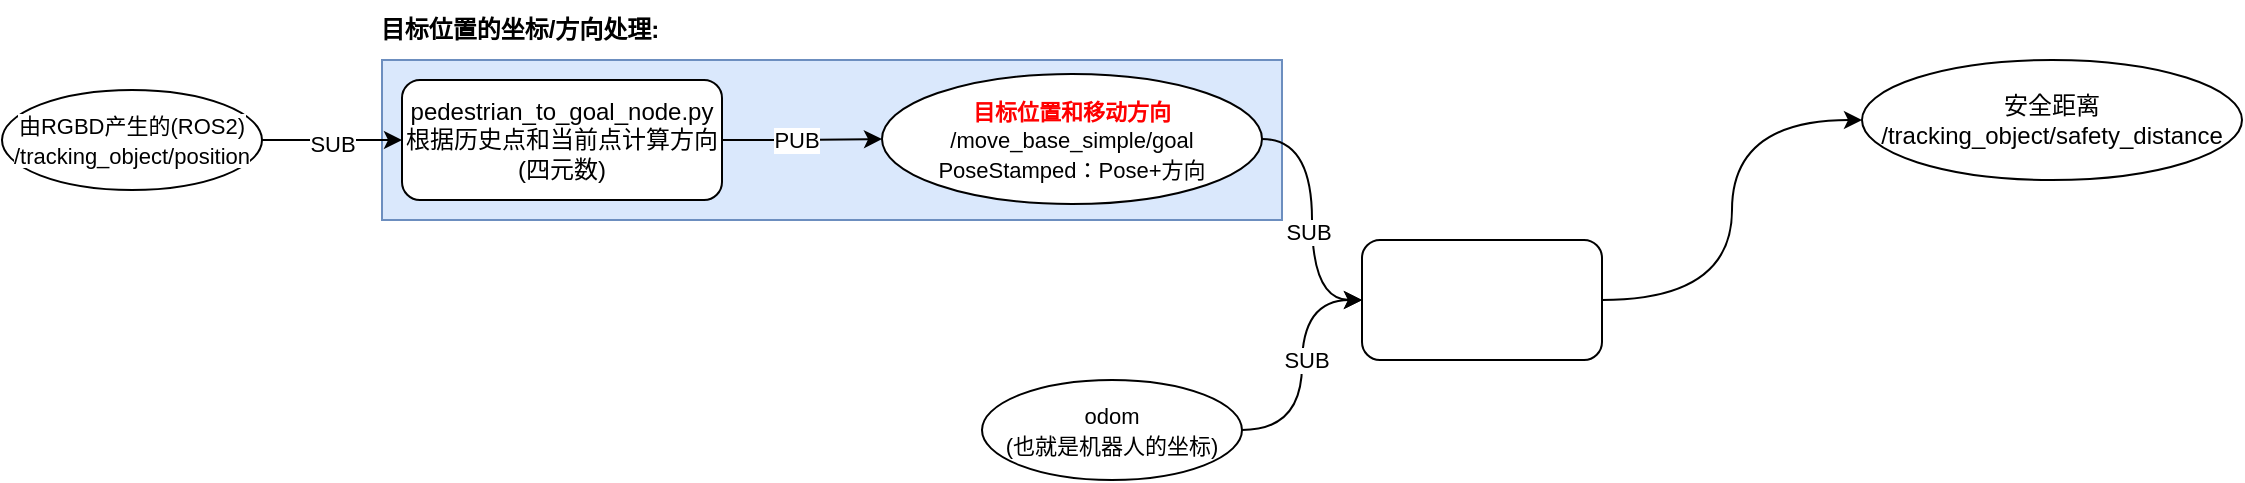 <mxfile version="28.2.3">
  <diagram name="第 1 页" id="JocW46uq9P6UCGH1JRsc">
    <mxGraphModel dx="775" dy="437" grid="1" gridSize="10" guides="1" tooltips="1" connect="1" arrows="1" fold="1" page="1" pageScale="1" pageWidth="2339" pageHeight="3300" math="0" shadow="0">
      <root>
        <mxCell id="0" />
        <mxCell id="1" parent="0" />
        <mxCell id="tgirtB-t3Bg2d2rDa6on-18" value="" style="rounded=0;whiteSpace=wrap;html=1;fillColor=#dae8fc;strokeColor=#6c8ebf;" vertex="1" parent="1">
          <mxGeometry x="380" y="200" width="450" height="80" as="geometry" />
        </mxCell>
        <mxCell id="tgirtB-t3Bg2d2rDa6on-3" style="edgeStyle=orthogonalEdgeStyle;curved=1;rounded=0;orthogonalLoop=1;jettySize=auto;html=1;exitX=0;exitY=0.5;exitDx=0;exitDy=0;startArrow=classic;startFill=1;endArrow=none;endFill=0;entryX=1;entryY=0.5;entryDx=0;entryDy=0;" edge="1" parent="1" source="tgirtB-t3Bg2d2rDa6on-1" target="tgirtB-t3Bg2d2rDa6on-6">
          <mxGeometry relative="1" as="geometry">
            <mxPoint x="170" y="240" as="targetPoint" />
          </mxGeometry>
        </mxCell>
        <mxCell id="tgirtB-t3Bg2d2rDa6on-8" value="SUB" style="edgeLabel;html=1;align=center;verticalAlign=middle;resizable=0;points=[];" vertex="1" connectable="0" parent="tgirtB-t3Bg2d2rDa6on-3">
          <mxGeometry x="0.008" y="2" relative="1" as="geometry">
            <mxPoint as="offset" />
          </mxGeometry>
        </mxCell>
        <mxCell id="tgirtB-t3Bg2d2rDa6on-5" style="edgeStyle=orthogonalEdgeStyle;curved=1;rounded=0;orthogonalLoop=1;jettySize=auto;html=1;exitX=1;exitY=0.5;exitDx=0;exitDy=0;entryX=0;entryY=0.5;entryDx=0;entryDy=0;" edge="1" parent="1" source="tgirtB-t3Bg2d2rDa6on-1" target="tgirtB-t3Bg2d2rDa6on-7">
          <mxGeometry relative="1" as="geometry">
            <mxPoint x="670" y="210" as="targetPoint" />
          </mxGeometry>
        </mxCell>
        <mxCell id="tgirtB-t3Bg2d2rDa6on-9" value="PUB" style="edgeLabel;html=1;align=center;verticalAlign=middle;resizable=0;points=[];" vertex="1" connectable="0" parent="tgirtB-t3Bg2d2rDa6on-5">
          <mxGeometry x="-0.125" y="2" relative="1" as="geometry">
            <mxPoint x="2" y="2" as="offset" />
          </mxGeometry>
        </mxCell>
        <mxCell id="tgirtB-t3Bg2d2rDa6on-1" value="pedestrian_to_goal_node.py&lt;br&gt;根据历史点和当前点计算方向(四元数)" style="rounded=1;whiteSpace=wrap;html=1;" vertex="1" parent="1">
          <mxGeometry x="390" y="210" width="160" height="60" as="geometry" />
        </mxCell>
        <mxCell id="tgirtB-t3Bg2d2rDa6on-6" value="&lt;span style=&quot;font-size: 11px; text-wrap-mode: nowrap; background-color: rgb(255, 255, 255);&quot;&gt;由RGBD产生的(ROS2)&lt;br&gt;/tracking_object/position&lt;/span&gt;" style="ellipse;whiteSpace=wrap;html=1;" vertex="1" parent="1">
          <mxGeometry x="190" y="215" width="130" height="50" as="geometry" />
        </mxCell>
        <mxCell id="tgirtB-t3Bg2d2rDa6on-11" style="edgeStyle=orthogonalEdgeStyle;curved=1;rounded=0;orthogonalLoop=1;jettySize=auto;html=1;exitX=1;exitY=0.5;exitDx=0;exitDy=0;entryX=0;entryY=0.5;entryDx=0;entryDy=0;" edge="1" parent="1" source="tgirtB-t3Bg2d2rDa6on-7" target="tgirtB-t3Bg2d2rDa6on-10">
          <mxGeometry relative="1" as="geometry" />
        </mxCell>
        <mxCell id="tgirtB-t3Bg2d2rDa6on-12" value="SUB" style="edgeLabel;html=1;align=center;verticalAlign=middle;resizable=0;points=[];" vertex="1" connectable="0" parent="tgirtB-t3Bg2d2rDa6on-11">
          <mxGeometry x="0.093" y="-2" relative="1" as="geometry">
            <mxPoint as="offset" />
          </mxGeometry>
        </mxCell>
        <mxCell id="tgirtB-t3Bg2d2rDa6on-7" value="&lt;span style=&quot;background-color: rgb(255, 255, 255);&quot;&gt;&lt;span style=&quot;font-size: 11px; text-wrap-mode: nowrap;&quot;&gt;&lt;font style=&quot;color: rgb(255, 0, 0);&quot;&gt;&lt;b&gt;目标位置和移动方向&lt;/b&gt;&lt;/font&gt;&lt;br&gt;/move_base_simple/goal&lt;/span&gt;&lt;br&gt;&lt;span style=&quot;font-size: 11px; text-wrap-mode: nowrap;&quot;&gt;PoseStamped：Pose+方向&lt;/span&gt;&lt;/span&gt;" style="ellipse;whiteSpace=wrap;html=1;" vertex="1" parent="1">
          <mxGeometry x="630" y="207" width="190" height="65" as="geometry" />
        </mxCell>
        <mxCell id="tgirtB-t3Bg2d2rDa6on-21" style="edgeStyle=orthogonalEdgeStyle;curved=1;rounded=0;orthogonalLoop=1;jettySize=auto;html=1;exitX=1;exitY=0.5;exitDx=0;exitDy=0;entryX=0;entryY=0.5;entryDx=0;entryDy=0;" edge="1" parent="1" source="tgirtB-t3Bg2d2rDa6on-10" target="tgirtB-t3Bg2d2rDa6on-20">
          <mxGeometry relative="1" as="geometry" />
        </mxCell>
        <mxCell id="tgirtB-t3Bg2d2rDa6on-10" value="" style="rounded=1;whiteSpace=wrap;html=1;" vertex="1" parent="1">
          <mxGeometry x="870" y="290" width="120" height="60" as="geometry" />
        </mxCell>
        <mxCell id="tgirtB-t3Bg2d2rDa6on-16" style="edgeStyle=orthogonalEdgeStyle;curved=1;rounded=0;orthogonalLoop=1;jettySize=auto;html=1;exitX=1;exitY=0.5;exitDx=0;exitDy=0;entryX=0;entryY=0.5;entryDx=0;entryDy=0;" edge="1" parent="1" source="tgirtB-t3Bg2d2rDa6on-15" target="tgirtB-t3Bg2d2rDa6on-10">
          <mxGeometry relative="1" as="geometry" />
        </mxCell>
        <mxCell id="tgirtB-t3Bg2d2rDa6on-17" value="SUB" style="edgeLabel;html=1;align=center;verticalAlign=middle;resizable=0;points=[];" vertex="1" connectable="0" parent="tgirtB-t3Bg2d2rDa6on-16">
          <mxGeometry x="0.049" y="-2" relative="1" as="geometry">
            <mxPoint as="offset" />
          </mxGeometry>
        </mxCell>
        <mxCell id="tgirtB-t3Bg2d2rDa6on-15" value="&lt;div&gt;&lt;span style=&quot;font-size: 11px; text-wrap-mode: nowrap;&quot;&gt;odom&lt;/span&gt;&lt;/div&gt;&lt;div&gt;&lt;span style=&quot;font-size: 11px; text-wrap-mode: nowrap;&quot;&gt;(也就是机器人的坐标)&lt;/span&gt;&lt;/div&gt;" style="ellipse;whiteSpace=wrap;html=1;" vertex="1" parent="1">
          <mxGeometry x="680" y="360" width="130" height="50" as="geometry" />
        </mxCell>
        <mxCell id="tgirtB-t3Bg2d2rDa6on-19" value="目标位置的坐标/方向处理:" style="text;strokeColor=none;align=center;fillColor=none;html=1;verticalAlign=middle;whiteSpace=wrap;rounded=0;fontStyle=1" vertex="1" parent="1">
          <mxGeometry x="378" y="170" width="142" height="30" as="geometry" />
        </mxCell>
        <mxCell id="tgirtB-t3Bg2d2rDa6on-20" value="安全距离&lt;br&gt;/tracking_object/safety_distance" style="ellipse;whiteSpace=wrap;html=1;" vertex="1" parent="1">
          <mxGeometry x="1120" y="200" width="190" height="60" as="geometry" />
        </mxCell>
      </root>
    </mxGraphModel>
  </diagram>
</mxfile>
